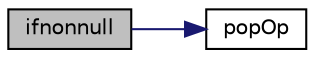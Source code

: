 digraph "ifnonnull"
{
 // INTERACTIVE_SVG=YES
  edge [fontname="Helvetica",fontsize="10",labelfontname="Helvetica",labelfontsize="10"];
  node [fontname="Helvetica",fontsize="10",shape=record];
  rankdir="LR";
  Node1558 [label="ifnonnull",height=0.2,width=0.4,color="black", fillcolor="grey75", style="filled", fontcolor="black"];
  Node1558 -> Node1559 [color="midnightblue",fontsize="10",style="solid"];
  Node1559 [label="popOp",height=0.2,width=0.4,color="black", fillcolor="white", style="filled",URL="$frame_8c.html#a3670f378856724ca85ced056e6bfc5c4"];
}
